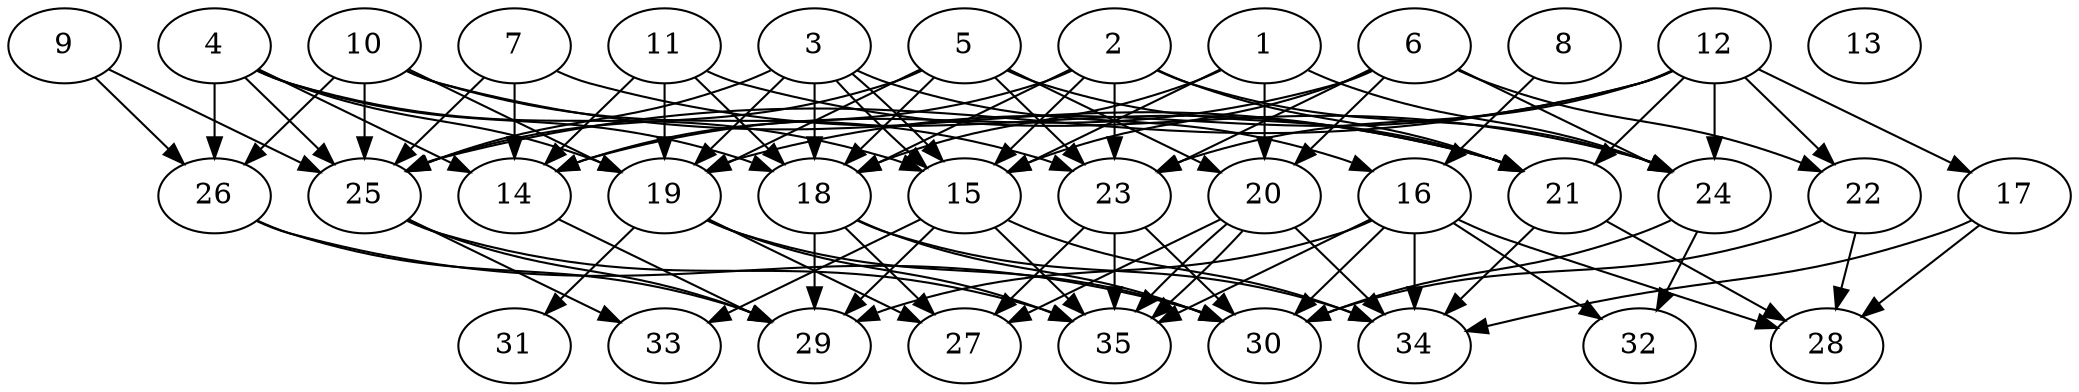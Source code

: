 // DAG automatically generated by daggen at Thu Oct  3 14:05:37 2019
// ./daggen --dot -n 35 --ccr 0.3 --fat 0.7 --regular 0.5 --density 0.5 --mindata 5242880 --maxdata 52428800 
digraph G {
  1 [size="162986667", alpha="0.01", expect_size="48896000"] 
  1 -> 15 [size ="48896000"]
  1 -> 18 [size ="48896000"]
  1 -> 20 [size ="48896000"]
  1 -> 24 [size ="48896000"]
  2 [size="143872000", alpha="0.16", expect_size="43161600"] 
  2 -> 14 [size ="43161600"]
  2 -> 15 [size ="43161600"]
  2 -> 18 [size ="43161600"]
  2 -> 21 [size ="43161600"]
  2 -> 23 [size ="43161600"]
  2 -> 24 [size ="43161600"]
  3 [size="137144320", alpha="0.10", expect_size="41143296"] 
  3 -> 15 [size ="41143296"]
  3 -> 15 [size ="41143296"]
  3 -> 16 [size ="41143296"]
  3 -> 18 [size ="41143296"]
  3 -> 19 [size ="41143296"]
  3 -> 25 [size ="41143296"]
  4 [size="129024000", alpha="0.12", expect_size="38707200"] 
  4 -> 14 [size ="38707200"]
  4 -> 15 [size ="38707200"]
  4 -> 18 [size ="38707200"]
  4 -> 19 [size ="38707200"]
  4 -> 25 [size ="38707200"]
  4 -> 26 [size ="38707200"]
  5 [size="23644160", alpha="0.01", expect_size="7093248"] 
  5 -> 18 [size ="7093248"]
  5 -> 19 [size ="7093248"]
  5 -> 20 [size ="7093248"]
  5 -> 21 [size ="7093248"]
  5 -> 23 [size ="7093248"]
  5 -> 25 [size ="7093248"]
  6 [size="159016960", alpha="0.19", expect_size="47705088"] 
  6 -> 14 [size ="47705088"]
  6 -> 15 [size ="47705088"]
  6 -> 20 [size ="47705088"]
  6 -> 22 [size ="47705088"]
  6 -> 23 [size ="47705088"]
  6 -> 24 [size ="47705088"]
  7 [size="163174400", alpha="0.07", expect_size="48952320"] 
  7 -> 14 [size ="48952320"]
  7 -> 21 [size ="48952320"]
  7 -> 25 [size ="48952320"]
  8 [size="55108267", alpha="0.08", expect_size="16532480"] 
  8 -> 16 [size ="16532480"]
  9 [size="137728000", alpha="0.04", expect_size="41318400"] 
  9 -> 25 [size ="41318400"]
  9 -> 26 [size ="41318400"]
  10 [size="40069120", alpha="0.16", expect_size="12020736"] 
  10 -> 19 [size ="12020736"]
  10 -> 21 [size ="12020736"]
  10 -> 23 [size ="12020736"]
  10 -> 25 [size ="12020736"]
  10 -> 26 [size ="12020736"]
  11 [size="82769920", alpha="0.01", expect_size="24830976"] 
  11 -> 14 [size ="24830976"]
  11 -> 18 [size ="24830976"]
  11 -> 19 [size ="24830976"]
  11 -> 24 [size ="24830976"]
  12 [size="92890453", alpha="0.02", expect_size="27867136"] 
  12 -> 17 [size ="27867136"]
  12 -> 19 [size ="27867136"]
  12 -> 21 [size ="27867136"]
  12 -> 22 [size ="27867136"]
  12 -> 23 [size ="27867136"]
  12 -> 24 [size ="27867136"]
  12 -> 25 [size ="27867136"]
  13 [size="58463573", alpha="0.02", expect_size="17539072"] 
  14 [size="134795947", alpha="0.10", expect_size="40438784"] 
  14 -> 29 [size ="40438784"]
  15 [size="71519573", alpha="0.16", expect_size="21455872"] 
  15 -> 29 [size ="21455872"]
  15 -> 33 [size ="21455872"]
  15 -> 34 [size ="21455872"]
  15 -> 35 [size ="21455872"]
  16 [size="80728747", alpha="0.08", expect_size="24218624"] 
  16 -> 28 [size ="24218624"]
  16 -> 29 [size ="24218624"]
  16 -> 30 [size ="24218624"]
  16 -> 32 [size ="24218624"]
  16 -> 34 [size ="24218624"]
  16 -> 35 [size ="24218624"]
  17 [size="71509333", alpha="0.02", expect_size="21452800"] 
  17 -> 28 [size ="21452800"]
  17 -> 34 [size ="21452800"]
  18 [size="130256213", alpha="0.10", expect_size="39076864"] 
  18 -> 27 [size ="39076864"]
  18 -> 29 [size ="39076864"]
  18 -> 30 [size ="39076864"]
  18 -> 34 [size ="39076864"]
  19 [size="32771413", alpha="0.17", expect_size="9831424"] 
  19 -> 27 [size ="9831424"]
  19 -> 30 [size ="9831424"]
  19 -> 31 [size ="9831424"]
  19 -> 35 [size ="9831424"]
  20 [size="62989653", alpha="0.16", expect_size="18896896"] 
  20 -> 27 [size ="18896896"]
  20 -> 34 [size ="18896896"]
  20 -> 35 [size ="18896896"]
  20 -> 35 [size ="18896896"]
  21 [size="33689600", alpha="0.15", expect_size="10106880"] 
  21 -> 28 [size ="10106880"]
  21 -> 34 [size ="10106880"]
  22 [size="40843947", alpha="0.09", expect_size="12253184"] 
  22 -> 28 [size ="12253184"]
  22 -> 30 [size ="12253184"]
  23 [size="59996160", alpha="0.18", expect_size="17998848"] 
  23 -> 27 [size ="17998848"]
  23 -> 30 [size ="17998848"]
  23 -> 35 [size ="17998848"]
  24 [size="73386667", alpha="0.01", expect_size="22016000"] 
  24 -> 30 [size ="22016000"]
  24 -> 32 [size ="22016000"]
  25 [size="149763413", alpha="0.06", expect_size="44929024"] 
  25 -> 29 [size ="44929024"]
  25 -> 33 [size ="44929024"]
  25 -> 35 [size ="44929024"]
  26 [size="119473493", alpha="0.08", expect_size="35842048"] 
  26 -> 29 [size ="35842048"]
  26 -> 30 [size ="35842048"]
  27 [size="21691733", alpha="0.09", expect_size="6507520"] 
  28 [size="37311147", alpha="0.14", expect_size="11193344"] 
  29 [size="117275307", alpha="0.15", expect_size="35182592"] 
  30 [size="93119147", alpha="0.19", expect_size="27935744"] 
  31 [size="65303893", alpha="0.11", expect_size="19591168"] 
  32 [size="22060373", alpha="0.13", expect_size="6618112"] 
  33 [size="89780907", alpha="0.20", expect_size="26934272"] 
  34 [size="73564160", alpha="0.02", expect_size="22069248"] 
  35 [size="84964693", alpha="0.10", expect_size="25489408"] 
}
